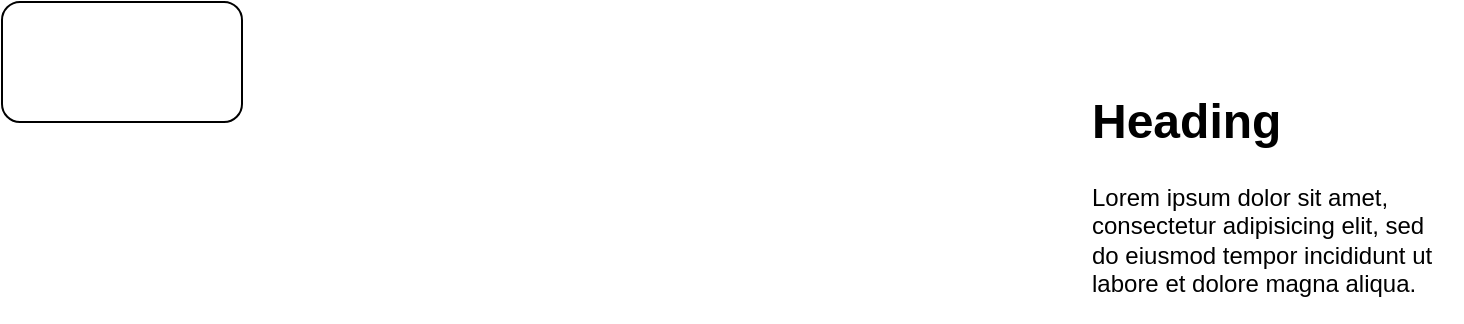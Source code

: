 <mxfile version="14.4.3" type="github"><diagram id="x5kdwfze2CyKl7uWZ82h" name="第 1 页"><mxGraphModel dx="3779" dy="809" grid="1" gridSize="10" guides="1" tooltips="1" connect="1" arrows="1" fold="1" page="1" pageScale="1" pageWidth="827" pageHeight="1169" math="0" shadow="0"><root><mxCell id="0"/><mxCell id="1" parent="0"/><mxCell id="1XGlwDdUHOZyNB-Fc67s-5" value="&lt;h1&gt;Heading&lt;/h1&gt;&lt;p&gt;Lorem ipsum dolor sit amet, consectetur adipisicing elit, sed do eiusmod tempor incididunt ut labore et dolore magna aliqua.&lt;/p&gt;" style="text;html=1;strokeColor=none;fillColor=none;spacing=5;spacingTop=-20;whiteSpace=wrap;overflow=hidden;rounded=0;" parent="1" vertex="1"><mxGeometry x="-1910" y="180" width="190" height="120" as="geometry"/></mxCell><mxCell id="1XGlwDdUHOZyNB-Fc67s-6" value="" style="rounded=1;whiteSpace=wrap;html=1;" parent="1" vertex="1"><mxGeometry x="-2450" y="140" width="120" height="60" as="geometry"/></mxCell></root></mxGraphModel></diagram></mxfile>